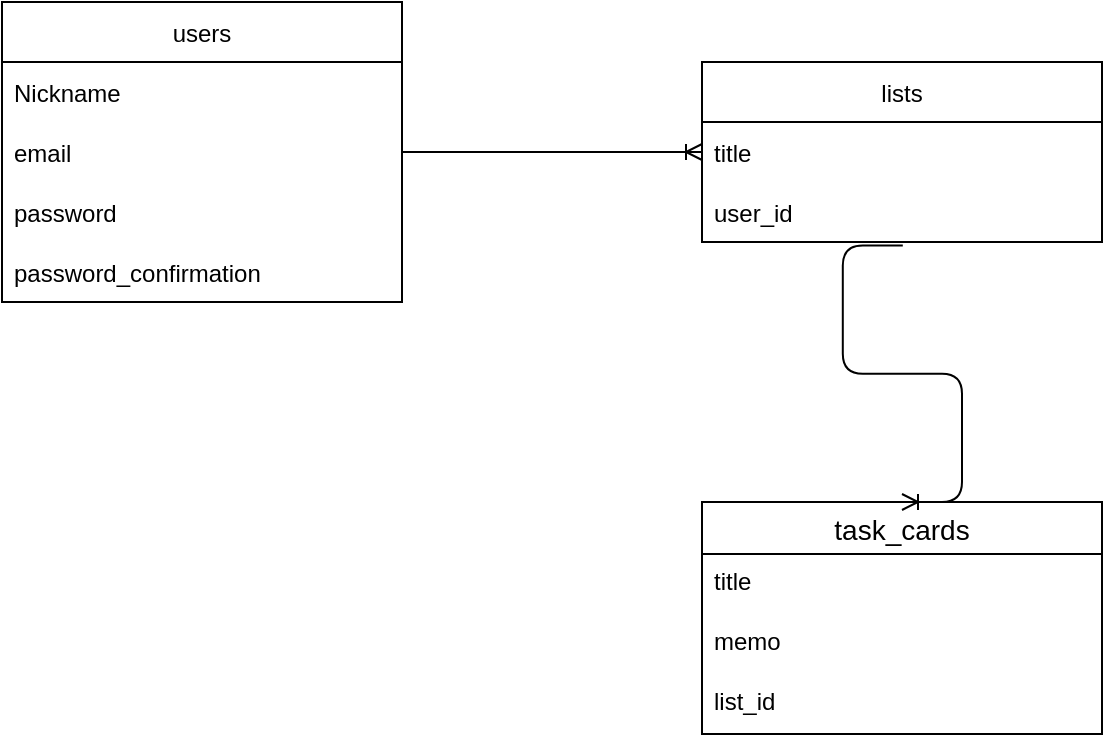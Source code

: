 <mxfile>
    <diagram id="muWvtawei8daGZ0uuGMP" name="ER図">
        <mxGraphModel dx="1256" dy="724" grid="1" gridSize="10" guides="1" tooltips="1" connect="1" arrows="1" fold="1" page="1" pageScale="1" pageWidth="827" pageHeight="1169" math="0" shadow="0">
            <root>
                <mxCell id="0"/>
                <mxCell id="1" parent="0"/>
                <mxCell id="2" value="users" style="swimlane;fontStyle=0;childLayout=stackLayout;horizontal=1;startSize=30;horizontalStack=0;resizeParent=1;resizeParentMax=0;resizeLast=0;collapsible=1;marginBottom=0;" vertex="1" parent="1">
                    <mxGeometry x="30" y="130" width="200" height="150" as="geometry"/>
                </mxCell>
                <mxCell id="3" value="Nickname" style="text;strokeColor=none;fillColor=none;align=left;verticalAlign=middle;spacingLeft=4;spacingRight=4;overflow=hidden;points=[[0,0.5],[1,0.5]];portConstraint=eastwest;rotatable=0;" vertex="1" parent="2">
                    <mxGeometry y="30" width="200" height="30" as="geometry"/>
                </mxCell>
                <mxCell id="7" value="email" style="text;strokeColor=none;fillColor=none;align=left;verticalAlign=middle;spacingLeft=4;spacingRight=4;overflow=hidden;points=[[0,0.5],[1,0.5]];portConstraint=eastwest;rotatable=0;" vertex="1" parent="2">
                    <mxGeometry y="60" width="200" height="30" as="geometry"/>
                </mxCell>
                <mxCell id="4" value="password" style="text;strokeColor=none;fillColor=none;align=left;verticalAlign=middle;spacingLeft=4;spacingRight=4;overflow=hidden;points=[[0,0.5],[1,0.5]];portConstraint=eastwest;rotatable=0;" vertex="1" parent="2">
                    <mxGeometry y="90" width="200" height="30" as="geometry"/>
                </mxCell>
                <mxCell id="5" value="password_confirmation" style="text;strokeColor=none;fillColor=none;align=left;verticalAlign=middle;spacingLeft=4;spacingRight=4;overflow=hidden;points=[[0,0.5],[1,0.5]];portConstraint=eastwest;rotatable=0;" vertex="1" parent="2">
                    <mxGeometry y="120" width="200" height="30" as="geometry"/>
                </mxCell>
                <mxCell id="8" value="lists" style="swimlane;fontStyle=0;childLayout=stackLayout;horizontal=1;startSize=30;horizontalStack=0;resizeParent=1;resizeParentMax=0;resizeLast=0;collapsible=1;marginBottom=0;" vertex="1" parent="1">
                    <mxGeometry x="380" y="160" width="200" height="90" as="geometry"/>
                </mxCell>
                <mxCell id="9" value="title" style="text;strokeColor=none;fillColor=none;align=left;verticalAlign=middle;spacingLeft=4;spacingRight=4;overflow=hidden;points=[[0,0.5],[1,0.5]];portConstraint=eastwest;rotatable=0;" vertex="1" parent="8">
                    <mxGeometry y="30" width="200" height="30" as="geometry"/>
                </mxCell>
                <mxCell id="11" value="user_id" style="text;strokeColor=none;fillColor=none;align=left;verticalAlign=middle;spacingLeft=4;spacingRight=4;overflow=hidden;points=[[0,0.5],[1,0.5]];portConstraint=eastwest;rotatable=0;" vertex="1" parent="8">
                    <mxGeometry y="60" width="200" height="30" as="geometry"/>
                </mxCell>
                <mxCell id="15" value="task_cards" style="swimlane;fontStyle=0;childLayout=stackLayout;horizontal=1;startSize=26;horizontalStack=0;resizeParent=1;resizeParentMax=0;resizeLast=0;collapsible=1;marginBottom=0;align=center;fontSize=14;" vertex="1" parent="1">
                    <mxGeometry x="380" y="380" width="200" height="116" as="geometry"/>
                </mxCell>
                <mxCell id="16" value="title" style="text;strokeColor=none;fillColor=none;spacingLeft=4;spacingRight=4;overflow=hidden;rotatable=0;points=[[0,0.5],[1,0.5]];portConstraint=eastwest;fontSize=12;" vertex="1" parent="15">
                    <mxGeometry y="26" width="200" height="30" as="geometry"/>
                </mxCell>
                <mxCell id="17" value="memo" style="text;strokeColor=none;fillColor=none;spacingLeft=4;spacingRight=4;overflow=hidden;rotatable=0;points=[[0,0.5],[1,0.5]];portConstraint=eastwest;fontSize=12;" vertex="1" parent="15">
                    <mxGeometry y="56" width="200" height="30" as="geometry"/>
                </mxCell>
                <mxCell id="18" value="list_id" style="text;strokeColor=none;fillColor=none;spacingLeft=4;spacingRight=4;overflow=hidden;rotatable=0;points=[[0,0.5],[1,0.5]];portConstraint=eastwest;fontSize=12;" vertex="1" parent="15">
                    <mxGeometry y="86" width="200" height="30" as="geometry"/>
                </mxCell>
                <mxCell id="pOtUBmktw_tJrwGXdsbx-20" value="" style="edgeStyle=entityRelationEdgeStyle;fontSize=12;html=1;endArrow=ERoneToMany;exitX=1;exitY=0.5;exitDx=0;exitDy=0;entryX=0;entryY=0.5;entryDx=0;entryDy=0;" edge="1" parent="1" source="7" target="9">
                    <mxGeometry width="100" height="100" relative="1" as="geometry">
                        <mxPoint x="460" y="430" as="sourcePoint"/>
                        <mxPoint x="560" y="330" as="targetPoint"/>
                    </mxGeometry>
                </mxCell>
                <mxCell id="pOtUBmktw_tJrwGXdsbx-21" value="" style="edgeStyle=entityRelationEdgeStyle;fontSize=12;html=1;endArrow=ERoneToMany;exitX=0.502;exitY=1.06;exitDx=0;exitDy=0;entryX=0.5;entryY=0;entryDx=0;entryDy=0;exitPerimeter=0;" edge="1" parent="1" source="11" target="15">
                    <mxGeometry width="100" height="100" relative="1" as="geometry">
                        <mxPoint x="240" y="215" as="sourcePoint"/>
                        <mxPoint x="390" y="215" as="targetPoint"/>
                    </mxGeometry>
                </mxCell>
            </root>
        </mxGraphModel>
    </diagram>
    <diagram id="Y0YqhfjzdKgFuv2-WF8S" name="画面遷移図">
        <mxGraphModel dx="1675" dy="965" grid="1" gridSize="10" guides="1" tooltips="1" connect="1" arrows="1" fold="1" page="1" pageScale="1" pageWidth="827" pageHeight="1169" math="0" shadow="0">
            <root>
                <mxCell id="P_NLu-noc2lvWutDE6dF-0"/>
                <mxCell id="P_NLu-noc2lvWutDE6dF-1" parent="P_NLu-noc2lvWutDE6dF-0"/>
                <mxCell id="P_NLu-noc2lvWutDE6dF-2" value="ログイン機能" style="rounded=1;whiteSpace=wrap;html=1;" vertex="1" parent="P_NLu-noc2lvWutDE6dF-1">
                    <mxGeometry x="70" y="120" width="120" height="60" as="geometry"/>
                </mxCell>
                <mxCell id="P_NLu-noc2lvWutDE6dF-4" value="会員登録機能" style="rounded=1;whiteSpace=wrap;html=1;" vertex="1" parent="P_NLu-noc2lvWutDE6dF-1">
                    <mxGeometry x="70" y="250" width="120" height="60" as="geometry"/>
                </mxCell>
                <mxCell id="P_NLu-noc2lvWutDE6dF-5" value="一覧ページ" style="rounded=1;whiteSpace=wrap;html=1;" vertex="1" parent="P_NLu-noc2lvWutDE6dF-1">
                    <mxGeometry x="260" y="120" width="120" height="60" as="geometry"/>
                </mxCell>
                <mxCell id="P_NLu-noc2lvWutDE6dF-6" value="リスト作成機能" style="rounded=1;whiteSpace=wrap;html=1;" vertex="1" parent="P_NLu-noc2lvWutDE6dF-1">
                    <mxGeometry x="460" y="120" width="120" height="60" as="geometry"/>
                </mxCell>
                <mxCell id="P_NLu-noc2lvWutDE6dF-7" value="リスト編集機能" style="rounded=1;whiteSpace=wrap;html=1;" vertex="1" parent="P_NLu-noc2lvWutDE6dF-1">
                    <mxGeometry x="460" y="320" width="120" height="60" as="geometry"/>
                </mxCell>
                <mxCell id="P_NLu-noc2lvWutDE6dF-8" value="リスト削除機能" style="rounded=1;whiteSpace=wrap;html=1;" vertex="1" parent="P_NLu-noc2lvWutDE6dF-1">
                    <mxGeometry x="460" y="220" width="120" height="60" as="geometry"/>
                </mxCell>
                <mxCell id="P_NLu-noc2lvWutDE6dF-9" value="タスクカード作成機能" style="rounded=1;whiteSpace=wrap;html=1;" vertex="1" parent="P_NLu-noc2lvWutDE6dF-1">
                    <mxGeometry x="460" y="520" width="120" height="60" as="geometry"/>
                </mxCell>
                <mxCell id="P_NLu-noc2lvWutDE6dF-10" value="タスクカード編集機能" style="rounded=1;whiteSpace=wrap;html=1;" vertex="1" parent="P_NLu-noc2lvWutDE6dF-1">
                    <mxGeometry x="460" y="730" width="120" height="60" as="geometry"/>
                </mxCell>
                <mxCell id="P_NLu-noc2lvWutDE6dF-11" value="タスクカード削除機能" style="rounded=1;whiteSpace=wrap;html=1;" vertex="1" parent="P_NLu-noc2lvWutDE6dF-1">
                    <mxGeometry x="460" y="620" width="120" height="65" as="geometry"/>
                </mxCell>
                <mxCell id="P_NLu-noc2lvWutDE6dF-12" value="タスクカード詳細機能" style="rounded=1;whiteSpace=wrap;html=1;" vertex="1" parent="P_NLu-noc2lvWutDE6dF-1">
                    <mxGeometry x="460" y="420" width="120" height="60" as="geometry"/>
                </mxCell>
                <mxCell id="P_NLu-noc2lvWutDE6dF-13" value="タスクカード編集機能" style="rounded=1;whiteSpace=wrap;html=1;" vertex="1" parent="P_NLu-noc2lvWutDE6dF-1">
                    <mxGeometry x="640" y="420" width="120" height="60" as="geometry"/>
                </mxCell>
                <mxCell id="P_NLu-noc2lvWutDE6dF-15" value="" style="line;strokeWidth=1;rotatable=0;dashed=0;labelPosition=right;align=left;verticalAlign=middle;spacingTop=0;spacingLeft=6;points=[];portConstraint=eastwest;" vertex="1" parent="P_NLu-noc2lvWutDE6dF-1">
                    <mxGeometry x="580" y="445" width="60" height="10" as="geometry"/>
                </mxCell>
                <mxCell id="P_NLu-noc2lvWutDE6dF-16" value="" style="line;strokeWidth=1;rotatable=0;dashed=0;labelPosition=right;align=left;verticalAlign=middle;spacingTop=0;spacingLeft=6;points=[];portConstraint=eastwest;" vertex="1" parent="P_NLu-noc2lvWutDE6dF-1">
                    <mxGeometry x="380" y="145" width="80" height="10" as="geometry"/>
                </mxCell>
                <mxCell id="P_NLu-noc2lvWutDE6dF-17" value="" style="line;strokeWidth=1;rotatable=0;dashed=0;labelPosition=right;align=left;verticalAlign=middle;spacingTop=0;spacingLeft=6;points=[];portConstraint=eastwest;" vertex="1" parent="P_NLu-noc2lvWutDE6dF-1">
                    <mxGeometry x="190" y="145" width="70" height="10" as="geometry"/>
                </mxCell>
                <mxCell id="P_NLu-noc2lvWutDE6dF-18" value="" style="endArrow=none;html=1;entryX=0.455;entryY=0.66;entryDx=0;entryDy=0;entryPerimeter=0;" edge="1" parent="P_NLu-noc2lvWutDE6dF-1" target="P_NLu-noc2lvWutDE6dF-16">
                    <mxGeometry width="50" height="50" relative="1" as="geometry">
                        <mxPoint x="416" y="860" as="sourcePoint"/>
                        <mxPoint x="620" y="310" as="targetPoint"/>
                    </mxGeometry>
                </mxCell>
                <mxCell id="P_NLu-noc2lvWutDE6dF-19" value="サインアウト機能" style="rounded=1;whiteSpace=wrap;html=1;" vertex="1" parent="P_NLu-noc2lvWutDE6dF-1">
                    <mxGeometry x="460" y="840" width="120" height="60" as="geometry"/>
                </mxCell>
                <mxCell id="P_NLu-noc2lvWutDE6dF-20" value="" style="line;strokeWidth=1;rotatable=0;dashed=0;labelPosition=right;align=left;verticalAlign=middle;spacingTop=0;spacingLeft=6;points=[];portConstraint=eastwest;" vertex="1" parent="P_NLu-noc2lvWutDE6dF-1">
                    <mxGeometry x="420" y="855" width="40" height="10" as="geometry"/>
                </mxCell>
                <mxCell id="P_NLu-noc2lvWutDE6dF-21" value="" style="line;strokeWidth=1;rotatable=0;dashed=0;labelPosition=right;align=left;verticalAlign=middle;spacingTop=0;spacingLeft=6;points=[];portConstraint=eastwest;" vertex="1" parent="P_NLu-noc2lvWutDE6dF-1">
                    <mxGeometry x="420" y="757.5" width="40" height="5" as="geometry"/>
                </mxCell>
                <mxCell id="P_NLu-noc2lvWutDE6dF-22" value="" style="line;strokeWidth=1;rotatable=0;dashed=0;labelPosition=right;align=left;verticalAlign=middle;spacingTop=0;spacingLeft=6;points=[];portConstraint=eastwest;" vertex="1" parent="P_NLu-noc2lvWutDE6dF-1">
                    <mxGeometry x="420" y="650" width="40" height="5" as="geometry"/>
                </mxCell>
                <mxCell id="P_NLu-noc2lvWutDE6dF-23" value="" style="line;strokeWidth=1;rotatable=0;dashed=0;labelPosition=right;align=left;verticalAlign=middle;spacingTop=0;spacingLeft=6;points=[];portConstraint=eastwest;" vertex="1" parent="P_NLu-noc2lvWutDE6dF-1">
                    <mxGeometry x="420" y="346.25" width="40" height="407.5" as="geometry"/>
                </mxCell>
                <mxCell id="P_NLu-noc2lvWutDE6dF-24" value="" style="line;strokeWidth=1;rotatable=0;dashed=0;labelPosition=right;align=left;verticalAlign=middle;spacingTop=0;spacingLeft=6;points=[];portConstraint=eastwest;" vertex="1" parent="P_NLu-noc2lvWutDE6dF-1">
                    <mxGeometry x="420" y="447.5" width="40" height="5" as="geometry"/>
                </mxCell>
                <mxCell id="P_NLu-noc2lvWutDE6dF-26" value="" style="line;strokeWidth=1;rotatable=0;dashed=0;labelPosition=right;align=left;verticalAlign=middle;spacingTop=0;spacingLeft=6;points=[];portConstraint=eastwest;" vertex="1" parent="P_NLu-noc2lvWutDE6dF-1">
                    <mxGeometry x="420" y="346.25" width="40" height="7.5" as="geometry"/>
                </mxCell>
                <mxCell id="P_NLu-noc2lvWutDE6dF-27" value="" style="line;strokeWidth=1;rotatable=0;dashed=0;labelPosition=right;align=left;verticalAlign=middle;spacingTop=0;spacingLeft=6;points=[];portConstraint=eastwest;" vertex="1" parent="P_NLu-noc2lvWutDE6dF-1">
                    <mxGeometry x="414" y="246.25" width="40" height="7.5" as="geometry"/>
                </mxCell>
                <mxCell id="P_NLu-noc2lvWutDE6dF-30" value="" style="endArrow=none;html=1;rounded=0;exitX=0.5;exitY=1;exitDx=0;exitDy=0;entryX=0.5;entryY=0;entryDx=0;entryDy=0;" edge="1" parent="P_NLu-noc2lvWutDE6dF-1" source="P_NLu-noc2lvWutDE6dF-2" target="P_NLu-noc2lvWutDE6dF-4">
                    <mxGeometry relative="1" as="geometry">
                        <mxPoint x="140" y="349.5" as="sourcePoint"/>
                        <mxPoint x="300" y="349.5" as="targetPoint"/>
                    </mxGeometry>
                </mxCell>
                <mxCell id="P_NLu-noc2lvWutDE6dF-32" value="タスクカード削除機能" style="rounded=1;whiteSpace=wrap;html=1;" vertex="1" parent="P_NLu-noc2lvWutDE6dF-1">
                    <mxGeometry x="640" y="520" width="120" height="65" as="geometry"/>
                </mxCell>
                <mxCell id="P_NLu-noc2lvWutDE6dF-34" value="" style="endArrow=none;html=1;entryX=0.5;entryY=1;entryDx=0;entryDy=0;exitX=0.5;exitY=0;exitDx=0;exitDy=0;" edge="1" parent="P_NLu-noc2lvWutDE6dF-1" source="P_NLu-noc2lvWutDE6dF-32" target="P_NLu-noc2lvWutDE6dF-13">
                    <mxGeometry width="50" height="50" relative="1" as="geometry">
                        <mxPoint x="570" y="630" as="sourcePoint"/>
                        <mxPoint x="620" y="580" as="targetPoint"/>
                    </mxGeometry>
                </mxCell>
            </root>
        </mxGraphModel>
    </diagram>
</mxfile>